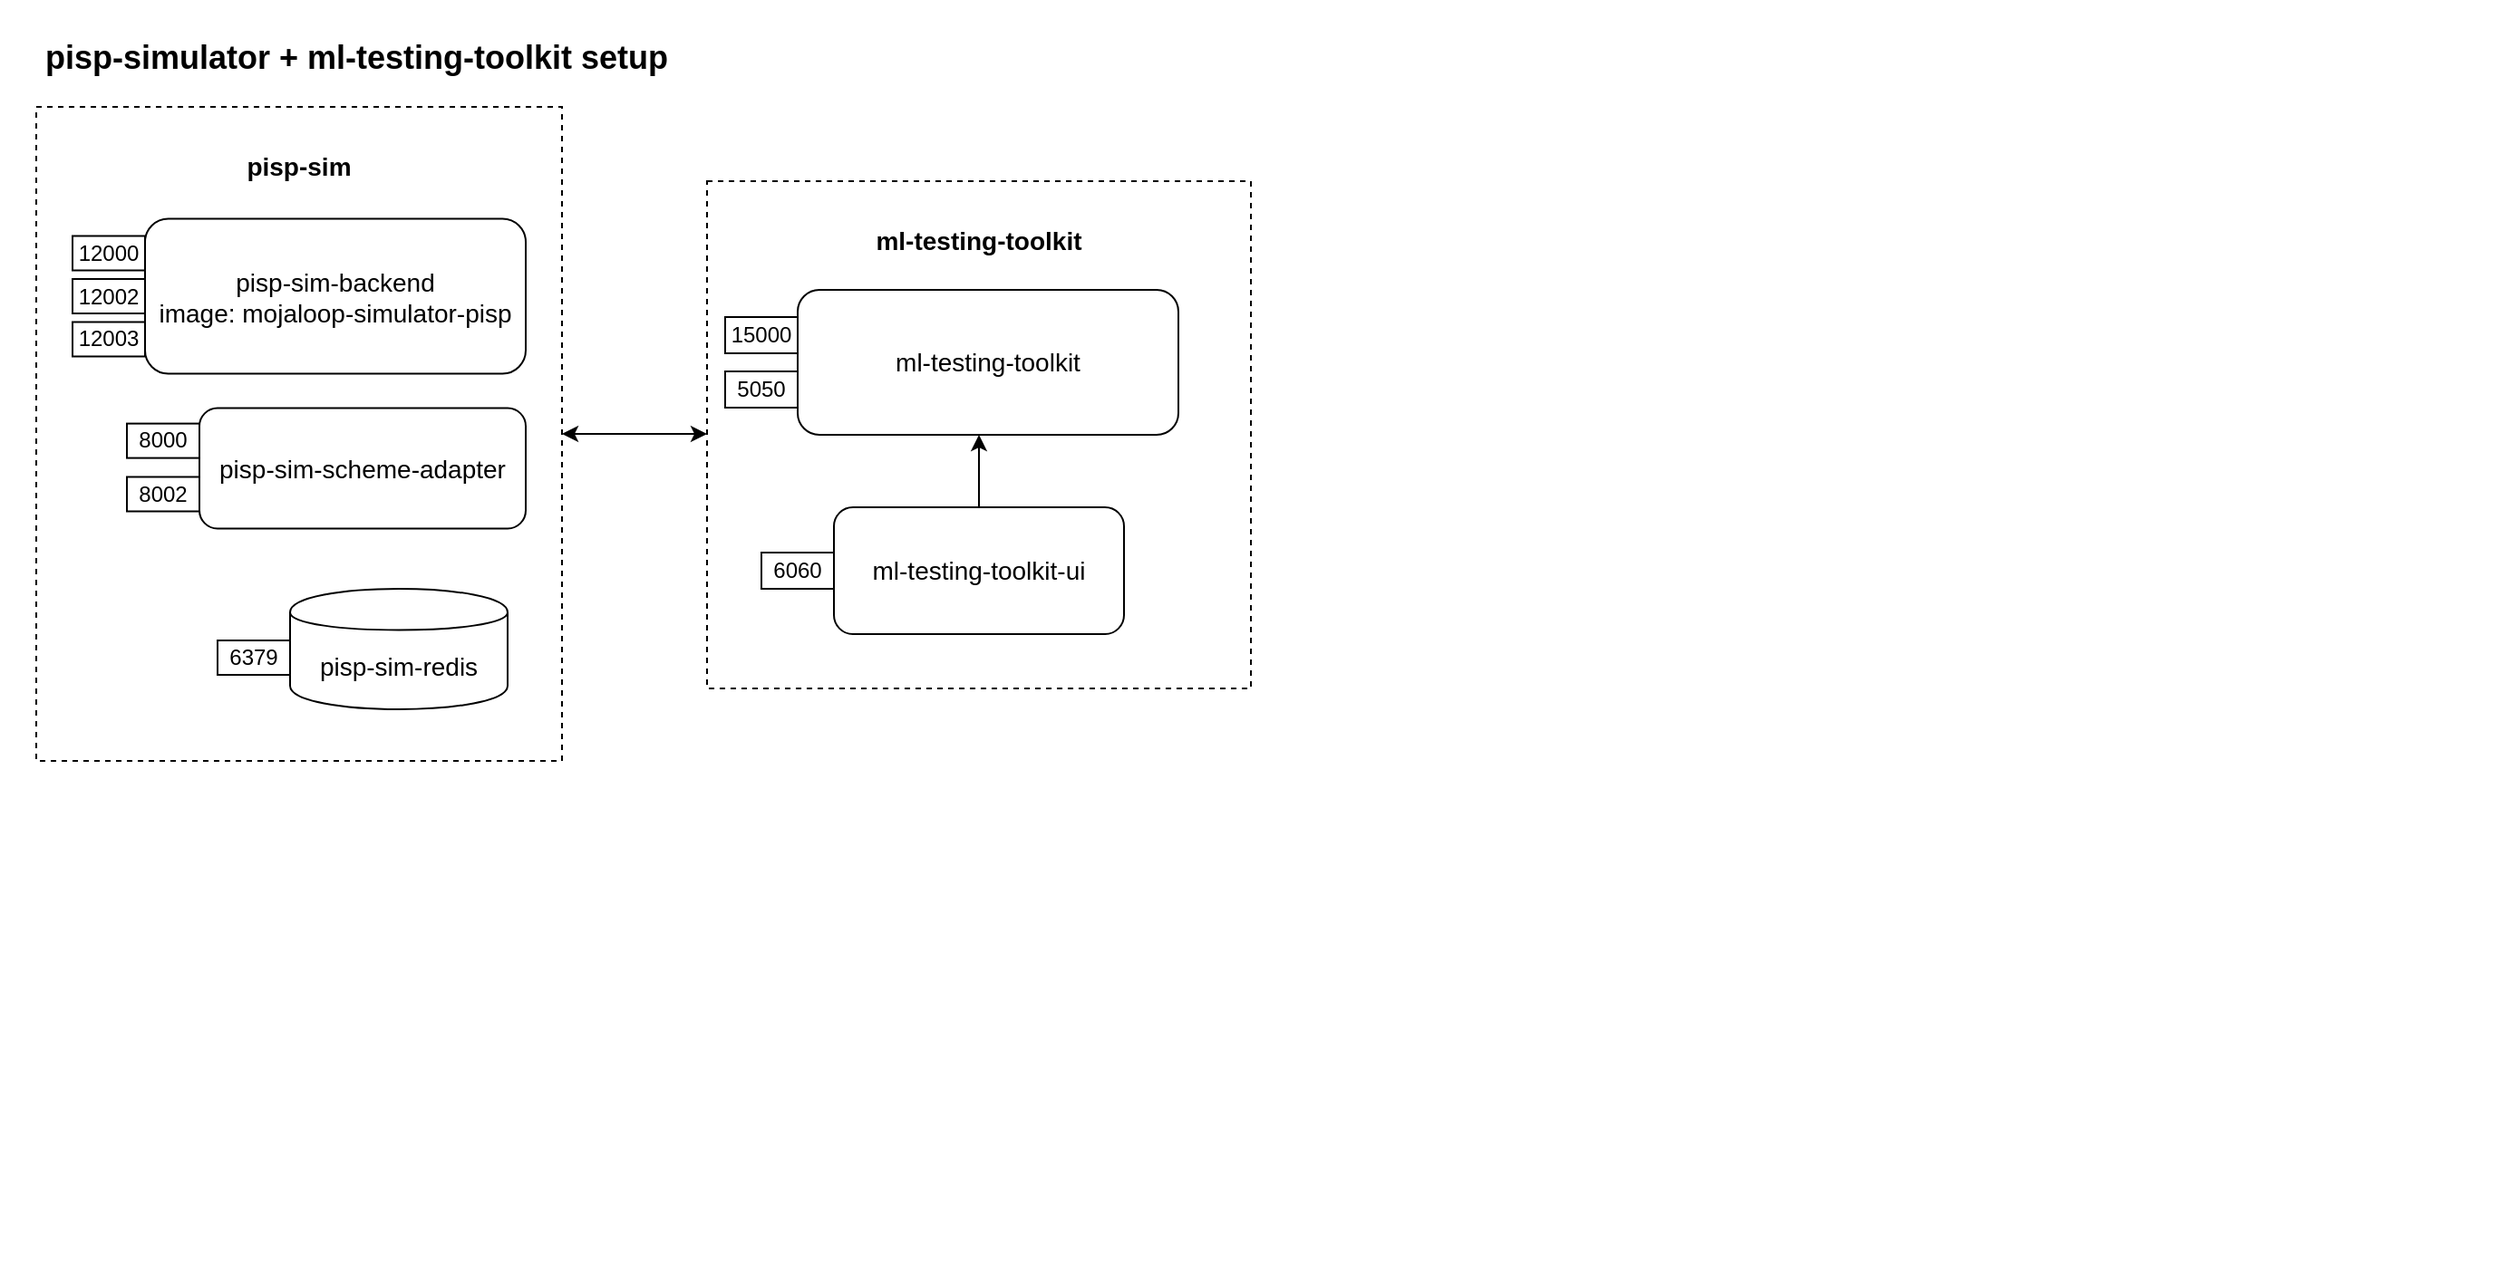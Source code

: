 <mxfile version="13.1.14" type="">
<diagram id="eKDzqhm_pTUGiahqyf1W" name="Page-1"><mxGraphModel dx="1259" dy="370" grid="1" gridSize="10" guides="1" tooltips="1" connect="1" arrows="1" fold="1" page="0" pageScale="1" pageWidth="1654" pageHeight="1169" math="0" shadow="0"><root><mxCell id="0"/><mxCell id="1" parent="0"/><mxCell id="55" value="" style="group;fontStyle=4" parent="1" vertex="1" connectable="0"><mxGeometry x="878" y="890" width="200" height="60" as="geometry"/></mxCell><mxCell id="103" value="" style="group" parent="1" vertex="1" connectable="0"><mxGeometry x="120" y="300" width="300" height="380" as="geometry"/></mxCell><mxCell id="104" value="&lt;h2&gt;&lt;font style=&quot;font-size: 14px&quot;&gt;pisp-sim&lt;/font&gt;&lt;/h2&gt;" style="rounded=0;whiteSpace=wrap;html=1;verticalAlign=top;dashed=1;" parent="103" vertex="1"><mxGeometry x="10" y="19" width="290" height="361" as="geometry"/></mxCell><mxCell id="105" value="" style="group" parent="103" vertex="1" connectable="0"><mxGeometry x="110" y="285" width="160" height="66.5" as="geometry"/></mxCell><mxCell id="106" value="&lt;font style=&quot;font-size: 14px&quot;&gt;pisp-sim-redis&lt;/font&gt;" style="shape=cylinder;whiteSpace=wrap;html=1;boundedLbl=1;backgroundOutline=1;rounded=0;align=center;" parent="105" vertex="1"><mxGeometry x="40" width="120" height="66.5" as="geometry"/></mxCell><mxCell id="107" value="6379" style="rounded=0;whiteSpace=wrap;html=1;align=center;" parent="105" vertex="1"><mxGeometry y="28.5" width="40" height="19" as="geometry"/></mxCell><mxCell id="108" value="" style="group" parent="103" vertex="1" connectable="0"><mxGeometry x="80" y="185.25" width="200" height="66.5" as="geometry"/></mxCell><mxCell id="109" value="&lt;font style=&quot;font-size: 14px&quot;&gt;pisp-sim-scheme-adapter&lt;/font&gt;" style="rounded=1;whiteSpace=wrap;html=1;align=center;fontStyle=0" parent="108" vertex="1"><mxGeometry x="20" width="180" height="66.5" as="geometry"/></mxCell><mxCell id="112" value="&lt;font style=&quot;font-size: 14px&quot;&gt;pisp-sim-backend&lt;br&gt;image: mojaloop-simulator-pisp&lt;br&gt;&lt;/font&gt;" style="rounded=1;whiteSpace=wrap;html=1;align=center;" parent="103" vertex="1"><mxGeometry x="70" y="80.75" width="210" height="85.5" as="geometry"/></mxCell><mxCell id="113" value="12000" style="rounded=0;whiteSpace=wrap;html=1;align=center;" parent="103" vertex="1"><mxGeometry x="30" y="90.25" width="40" height="19" as="geometry"/></mxCell><mxCell id="114" value="12002" style="rounded=0;whiteSpace=wrap;html=1;align=center;" parent="103" vertex="1"><mxGeometry x="30" y="114" width="40" height="19" as="geometry"/></mxCell><mxCell id="115" value="12003" style="rounded=0;whiteSpace=wrap;html=1;align=center;" parent="103" vertex="1"><mxGeometry x="30" y="137.75" width="40" height="19" as="geometry"/></mxCell><mxCell id="110" value="8000" style="rounded=0;whiteSpace=wrap;html=1;align=center;" parent="103" vertex="1"><mxGeometry x="60" y="193.8" width="40" height="19" as="geometry"/></mxCell><mxCell id="111" value="8002" style="rounded=0;whiteSpace=wrap;html=1;align=center;" parent="103" vertex="1"><mxGeometry x="60" y="223.25" width="40" height="19" as="geometry"/></mxCell><mxCell id="LgbQkdyi7ABI8YVXVu8w-149" value="" style="group;fontStyle=4" parent="1" vertex="1" connectable="0"><mxGeometry x="1278" y="888" width="200" height="60" as="geometry"/></mxCell><mxCell id="LgbQkdyi7ABI8YVXVu8w-197" value="&lt;h1 style=&quot;text-align: center&quot;&gt;&lt;font style=&quot;font-size: 18px&quot;&gt;&amp;nbsp; &amp;nbsp; pisp-simulator + ml-testing-toolkit setup&lt;/font&gt;&lt;br&gt;&lt;/h1&gt;" style="text;html=1;strokeColor=none;fillColor=none;spacing=5;spacingTop=-20;whiteSpace=wrap;overflow=hidden;rounded=0;" parent="1" vertex="1"><mxGeometry x="110" y="270" width="680" height="40" as="geometry"/></mxCell><mxCell id="LgbQkdyi7ABI8YVXVu8w-198" value="" style="group;fontStyle=4" parent="1" vertex="1" connectable="0"><mxGeometry x="888" y="900" width="200" height="60" as="geometry"/></mxCell><mxCell id="LgbQkdyi7ABI8YVXVu8w-199" value="" style="group" parent="1" vertex="1" connectable="0"><mxGeometry x="500" y="300" width="300" height="400" as="geometry"/></mxCell><mxCell id="LgbQkdyi7ABI8YVXVu8w-200" value="&lt;h2&gt;&lt;font style=&quot;font-size: 14px&quot;&gt;ml-testing-toolkit&lt;/font&gt;&lt;/h2&gt;" style="rounded=0;whiteSpace=wrap;html=1;verticalAlign=top;dashed=1;" parent="LgbQkdyi7ABI8YVXVu8w-199" vertex="1"><mxGeometry y="60" width="300" height="280" as="geometry"/></mxCell><mxCell id="LgbQkdyi7ABI8YVXVu8w-208" value="&lt;font style=&quot;font-size: 14px&quot;&gt;ml-testing-toolkit&lt;/font&gt;" style="rounded=1;whiteSpace=wrap;html=1;align=center;" parent="LgbQkdyi7ABI8YVXVu8w-199" vertex="1"><mxGeometry x="50" y="120" width="210" height="80" as="geometry"/></mxCell><mxCell id="LgbQkdyi7ABI8YVXVu8w-209" value="15000" style="rounded=0;whiteSpace=wrap;html=1;align=center;" parent="LgbQkdyi7ABI8YVXVu8w-199" vertex="1"><mxGeometry x="10" y="135" width="40" height="20" as="geometry"/></mxCell><mxCell id="LgbQkdyi7ABI8YVXVu8w-210" value="5050" style="rounded=0;whiteSpace=wrap;html=1;align=center;" parent="LgbQkdyi7ABI8YVXVu8w-199" vertex="1"><mxGeometry x="10" y="165" width="40" height="20" as="geometry"/></mxCell><mxCell id="QGT-aHjAqFSotp5GWoZn-118" value="" style="edgeStyle=orthogonalEdgeStyle;rounded=0;orthogonalLoop=1;jettySize=auto;html=1;" parent="LgbQkdyi7ABI8YVXVu8w-199" source="LgbQkdyi7ABI8YVXVu8w-205" target="LgbQkdyi7ABI8YVXVu8w-208" edge="1"><mxGeometry relative="1" as="geometry"><Array as="points"><mxPoint x="150" y="200"/><mxPoint x="150" y="200"/></Array></mxGeometry></mxCell><mxCell id="LgbQkdyi7ABI8YVXVu8w-205" value="&lt;font style=&quot;font-size: 14px&quot;&gt;ml-testing-toolkit-ui&lt;/font&gt;" style="rounded=1;whiteSpace=wrap;html=1;align=center;fontStyle=0" parent="LgbQkdyi7ABI8YVXVu8w-199" vertex="1"><mxGeometry x="70" y="240" width="160" height="70" as="geometry"/></mxCell><mxCell id="LgbQkdyi7ABI8YVXVu8w-207" value="6060" style="rounded=0;whiteSpace=wrap;html=1;align=center;" parent="LgbQkdyi7ABI8YVXVu8w-199" vertex="1"><mxGeometry x="30" y="265" width="40" height="20" as="geometry"/></mxCell><mxCell id="LgbQkdyi7ABI8YVXVu8w-213" value="" style="group;fontStyle=4" parent="1" vertex="1" connectable="0"><mxGeometry x="1288" y="898" width="200" height="60" as="geometry"/></mxCell><mxCell id="LgbQkdyi7ABI8YVXVu8w-225" value="" style="endArrow=classic;startArrow=classic;html=1;" parent="1" edge="1"><mxGeometry width="50" height="50" relative="1" as="geometry"><mxPoint x="420" y="499.5" as="sourcePoint"/><mxPoint x="500" y="499.5" as="targetPoint"/></mxGeometry></mxCell></root></mxGraphModel></diagram>
</mxfile>